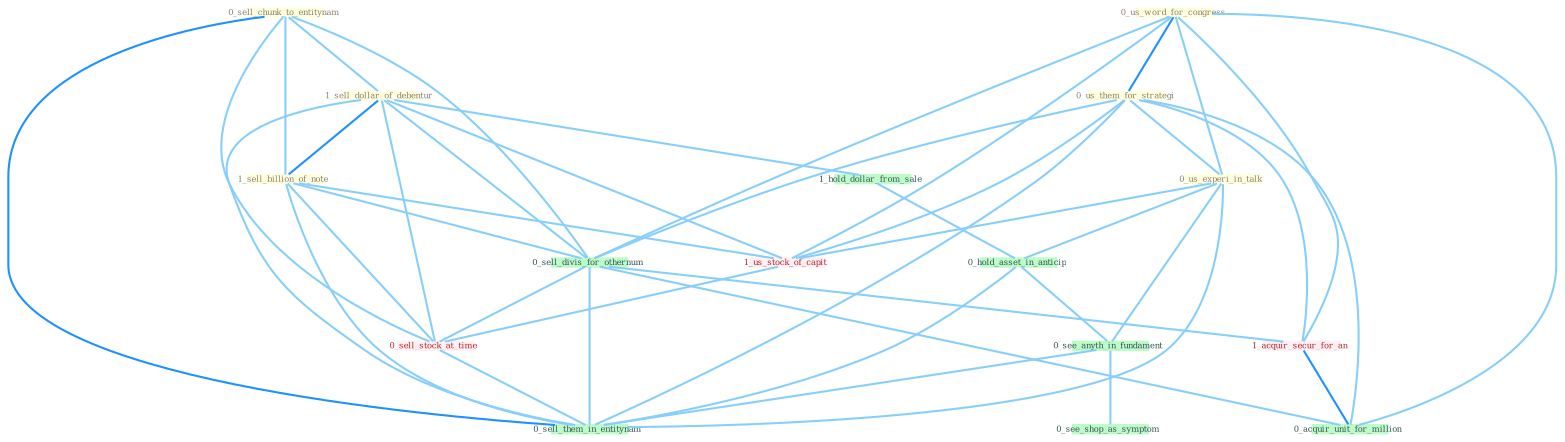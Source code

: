 Graph G{ 
    node
    [shape=polygon,style=filled,width=.5,height=.06,color="#BDFCC9",fixedsize=true,fontsize=4,
    fontcolor="#2f4f4f"];
    {node
    [color="#ffffe0", fontcolor="#8b7d6b"] "0_us_word_for_congress " "0_us_them_for_strategi " "0_us_experi_in_talk " "0_sell_chunk_to_entitynam " "1_sell_dollar_of_debentur " "1_sell_billion_of_note "}
{node [color="#fff0f5", fontcolor="#b22222"] "1_acquir_secur_for_an " "1_us_stock_of_capit " "0_sell_stock_at_time "}
edge [color="#B0E2FF"];

	"0_us_word_for_congress " -- "0_us_them_for_strategi " [w="2", color="#1e90ff" , len=0.8];
	"0_us_word_for_congress " -- "0_us_experi_in_talk " [w="1", color="#87cefa" ];
	"0_us_word_for_congress " -- "0_sell_divis_for_othernum " [w="1", color="#87cefa" ];
	"0_us_word_for_congress " -- "1_acquir_secur_for_an " [w="1", color="#87cefa" ];
	"0_us_word_for_congress " -- "1_us_stock_of_capit " [w="1", color="#87cefa" ];
	"0_us_word_for_congress " -- "0_acquir_unit_for_million " [w="1", color="#87cefa" ];
	"0_us_them_for_strategi " -- "0_us_experi_in_talk " [w="1", color="#87cefa" ];
	"0_us_them_for_strategi " -- "0_sell_divis_for_othernum " [w="1", color="#87cefa" ];
	"0_us_them_for_strategi " -- "1_acquir_secur_for_an " [w="1", color="#87cefa" ];
	"0_us_them_for_strategi " -- "1_us_stock_of_capit " [w="1", color="#87cefa" ];
	"0_us_them_for_strategi " -- "0_acquir_unit_for_million " [w="1", color="#87cefa" ];
	"0_us_them_for_strategi " -- "0_sell_them_in_entitynam " [w="1", color="#87cefa" ];
	"0_us_experi_in_talk " -- "1_us_stock_of_capit " [w="1", color="#87cefa" ];
	"0_us_experi_in_talk " -- "0_hold_asset_in_anticip " [w="1", color="#87cefa" ];
	"0_us_experi_in_talk " -- "0_see_anyth_in_fundament " [w="1", color="#87cefa" ];
	"0_us_experi_in_talk " -- "0_sell_them_in_entitynam " [w="1", color="#87cefa" ];
	"0_sell_chunk_to_entitynam " -- "1_sell_dollar_of_debentur " [w="1", color="#87cefa" ];
	"0_sell_chunk_to_entitynam " -- "1_sell_billion_of_note " [w="1", color="#87cefa" ];
	"0_sell_chunk_to_entitynam " -- "0_sell_divis_for_othernum " [w="1", color="#87cefa" ];
	"0_sell_chunk_to_entitynam " -- "0_sell_stock_at_time " [w="1", color="#87cefa" ];
	"0_sell_chunk_to_entitynam " -- "0_sell_them_in_entitynam " [w="2", color="#1e90ff" , len=0.8];
	"1_sell_dollar_of_debentur " -- "1_sell_billion_of_note " [w="2", color="#1e90ff" , len=0.8];
	"1_sell_dollar_of_debentur " -- "0_sell_divis_for_othernum " [w="1", color="#87cefa" ];
	"1_sell_dollar_of_debentur " -- "1_us_stock_of_capit " [w="1", color="#87cefa" ];
	"1_sell_dollar_of_debentur " -- "1_hold_dollar_from_sale " [w="1", color="#87cefa" ];
	"1_sell_dollar_of_debentur " -- "0_sell_stock_at_time " [w="1", color="#87cefa" ];
	"1_sell_dollar_of_debentur " -- "0_sell_them_in_entitynam " [w="1", color="#87cefa" ];
	"1_sell_billion_of_note " -- "0_sell_divis_for_othernum " [w="1", color="#87cefa" ];
	"1_sell_billion_of_note " -- "1_us_stock_of_capit " [w="1", color="#87cefa" ];
	"1_sell_billion_of_note " -- "0_sell_stock_at_time " [w="1", color="#87cefa" ];
	"1_sell_billion_of_note " -- "0_sell_them_in_entitynam " [w="1", color="#87cefa" ];
	"0_sell_divis_for_othernum " -- "1_acquir_secur_for_an " [w="1", color="#87cefa" ];
	"0_sell_divis_for_othernum " -- "0_sell_stock_at_time " [w="1", color="#87cefa" ];
	"0_sell_divis_for_othernum " -- "0_acquir_unit_for_million " [w="1", color="#87cefa" ];
	"0_sell_divis_for_othernum " -- "0_sell_them_in_entitynam " [w="1", color="#87cefa" ];
	"1_acquir_secur_for_an " -- "0_acquir_unit_for_million " [w="2", color="#1e90ff" , len=0.8];
	"1_us_stock_of_capit " -- "0_sell_stock_at_time " [w="1", color="#87cefa" ];
	"1_hold_dollar_from_sale " -- "0_hold_asset_in_anticip " [w="1", color="#87cefa" ];
	"0_hold_asset_in_anticip " -- "0_see_anyth_in_fundament " [w="1", color="#87cefa" ];
	"0_hold_asset_in_anticip " -- "0_sell_them_in_entitynam " [w="1", color="#87cefa" ];
	"0_sell_stock_at_time " -- "0_sell_them_in_entitynam " [w="1", color="#87cefa" ];
	"0_see_anyth_in_fundament " -- "0_see_shop_as_symptom " [w="1", color="#87cefa" ];
	"0_see_anyth_in_fundament " -- "0_sell_them_in_entitynam " [w="1", color="#87cefa" ];
}